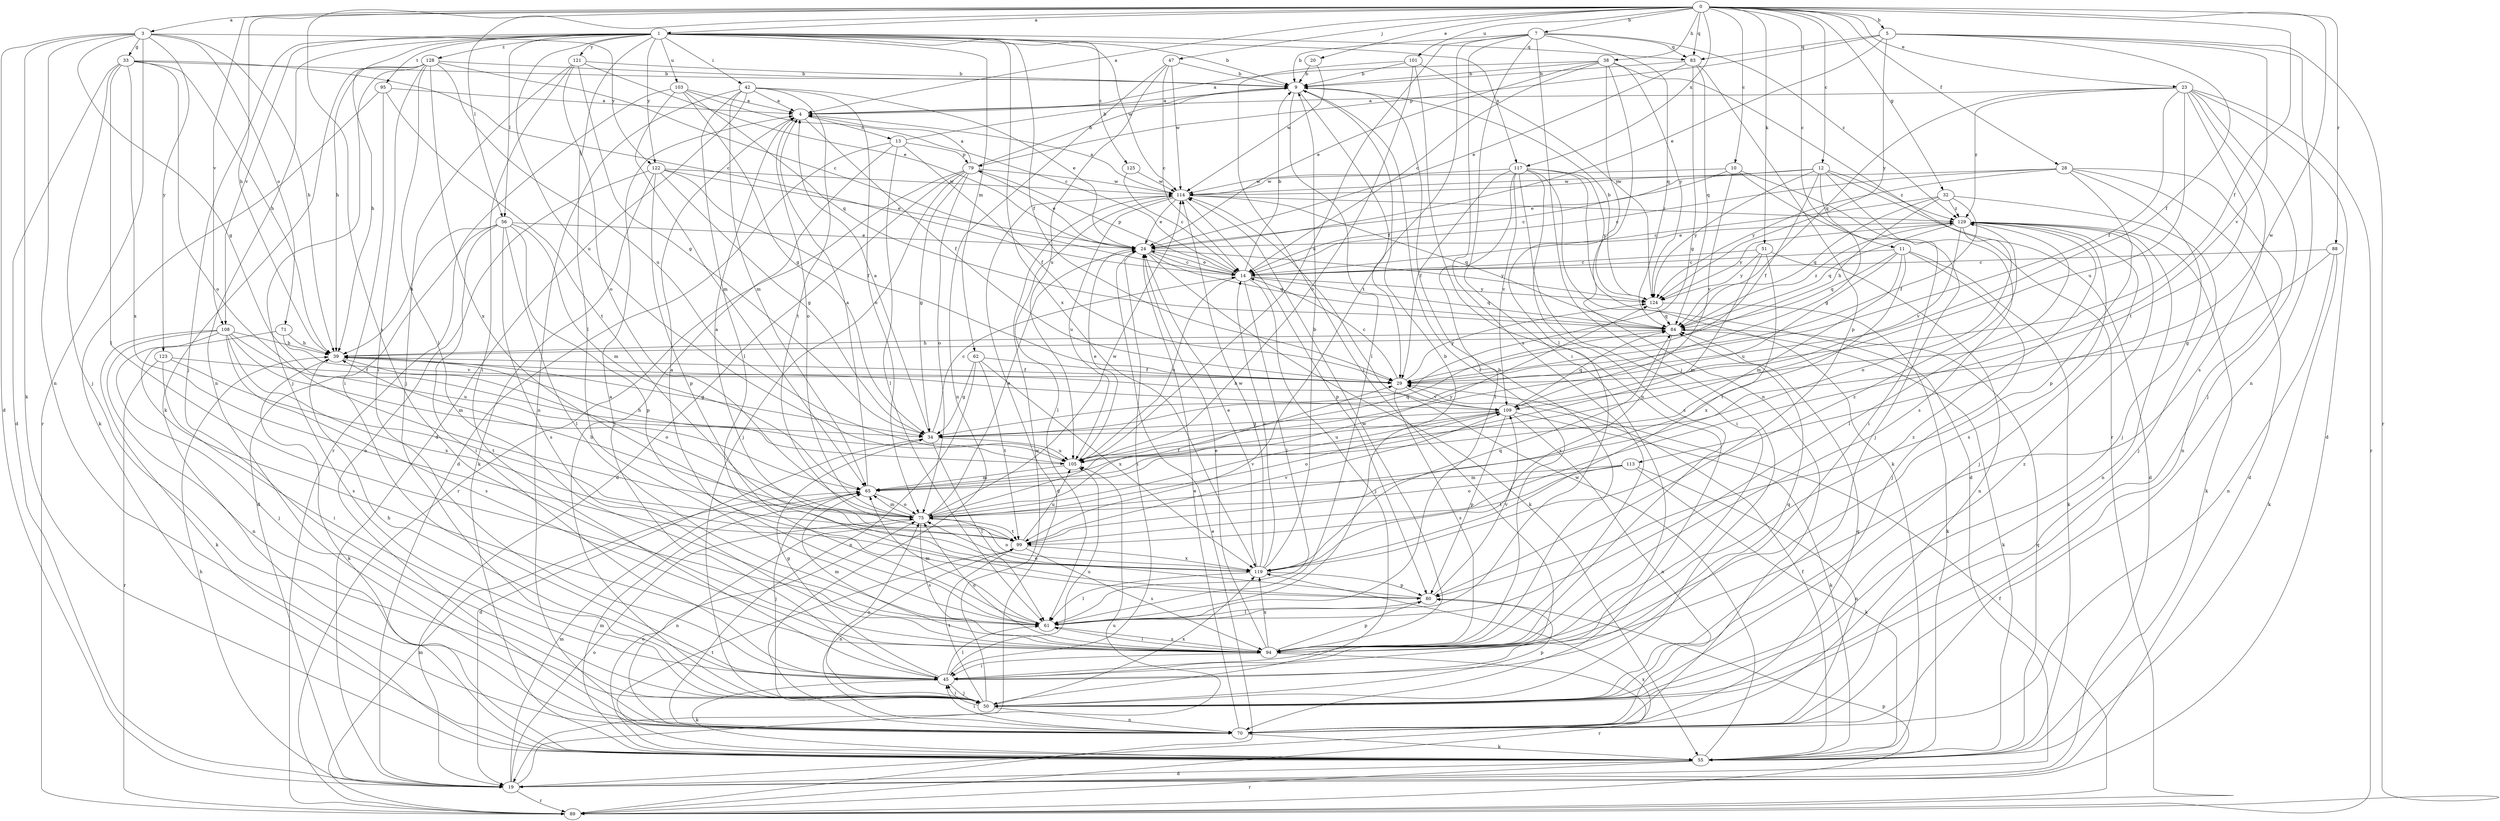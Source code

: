 strict digraph  {
0;
1;
3;
4;
5;
7;
9;
10;
11;
12;
13;
14;
19;
20;
23;
24;
28;
29;
32;
33;
34;
38;
39;
42;
45;
47;
50;
51;
55;
56;
61;
62;
65;
70;
71;
75;
79;
80;
83;
84;
88;
89;
94;
95;
99;
101;
103;
105;
108;
109;
113;
114;
117;
119;
121;
122;
123;
124;
125;
128;
129;
0 -> 1  [label=a];
0 -> 3  [label=a];
0 -> 4  [label=a];
0 -> 5  [label=b];
0 -> 7  [label=b];
0 -> 10  [label=c];
0 -> 11  [label=c];
0 -> 12  [label=c];
0 -> 20  [label=e];
0 -> 23  [label=e];
0 -> 28  [label=f];
0 -> 29  [label=f];
0 -> 32  [label=g];
0 -> 38  [label=h];
0 -> 39  [label=h];
0 -> 47  [label=j];
0 -> 51  [label=k];
0 -> 56  [label=l];
0 -> 83  [label=q];
0 -> 88  [label=r];
0 -> 94  [label=s];
0 -> 101  [label=u];
0 -> 108  [label=v];
0 -> 113  [label=w];
0 -> 117  [label=x];
1 -> 9  [label=b];
1 -> 29  [label=f];
1 -> 39  [label=h];
1 -> 42  [label=i];
1 -> 50  [label=j];
1 -> 56  [label=l];
1 -> 61  [label=l];
1 -> 62  [label=m];
1 -> 70  [label=n];
1 -> 83  [label=q];
1 -> 95  [label=t];
1 -> 103  [label=u];
1 -> 105  [label=u];
1 -> 108  [label=v];
1 -> 114  [label=w];
1 -> 117  [label=x];
1 -> 119  [label=x];
1 -> 121  [label=y];
1 -> 122  [label=y];
1 -> 125  [label=z];
1 -> 128  [label=z];
3 -> 19  [label=d];
3 -> 33  [label=g];
3 -> 34  [label=g];
3 -> 39  [label=h];
3 -> 55  [label=k];
3 -> 70  [label=n];
3 -> 71  [label=o];
3 -> 89  [label=r];
3 -> 122  [label=y];
3 -> 123  [label=y];
4 -> 13  [label=c];
4 -> 29  [label=f];
4 -> 75  [label=o];
5 -> 24  [label=e];
5 -> 29  [label=f];
5 -> 70  [label=n];
5 -> 79  [label=p];
5 -> 83  [label=q];
5 -> 89  [label=r];
5 -> 109  [label=v];
5 -> 124  [label=y];
7 -> 9  [label=b];
7 -> 45  [label=i];
7 -> 50  [label=j];
7 -> 83  [label=q];
7 -> 84  [label=q];
7 -> 94  [label=s];
7 -> 99  [label=t];
7 -> 105  [label=u];
7 -> 129  [label=z];
9 -> 4  [label=a];
9 -> 29  [label=f];
9 -> 61  [label=l];
9 -> 94  [label=s];
10 -> 14  [label=c];
10 -> 45  [label=i];
10 -> 50  [label=j];
10 -> 109  [label=v];
10 -> 114  [label=w];
11 -> 14  [label=c];
11 -> 50  [label=j];
11 -> 55  [label=k];
11 -> 65  [label=m];
11 -> 84  [label=q];
11 -> 99  [label=t];
11 -> 105  [label=u];
12 -> 19  [label=d];
12 -> 24  [label=e];
12 -> 29  [label=f];
12 -> 34  [label=g];
12 -> 94  [label=s];
12 -> 114  [label=w];
12 -> 124  [label=y];
12 -> 129  [label=z];
13 -> 9  [label=b];
13 -> 19  [label=d];
13 -> 29  [label=f];
13 -> 50  [label=j];
13 -> 61  [label=l];
13 -> 79  [label=p];
14 -> 9  [label=b];
14 -> 24  [label=e];
14 -> 50  [label=j];
14 -> 61  [label=l];
14 -> 79  [label=p];
14 -> 84  [label=q];
14 -> 105  [label=u];
14 -> 124  [label=y];
19 -> 39  [label=h];
19 -> 65  [label=m];
19 -> 75  [label=o];
19 -> 89  [label=r];
19 -> 105  [label=u];
19 -> 119  [label=x];
20 -> 9  [label=b];
20 -> 114  [label=w];
23 -> 4  [label=a];
23 -> 19  [label=d];
23 -> 29  [label=f];
23 -> 50  [label=j];
23 -> 84  [label=q];
23 -> 89  [label=r];
23 -> 94  [label=s];
23 -> 99  [label=t];
23 -> 105  [label=u];
23 -> 129  [label=z];
24 -> 14  [label=c];
24 -> 45  [label=i];
24 -> 55  [label=k];
24 -> 84  [label=q];
24 -> 124  [label=y];
28 -> 14  [label=c];
28 -> 19  [label=d];
28 -> 50  [label=j];
28 -> 70  [label=n];
28 -> 80  [label=p];
28 -> 114  [label=w];
28 -> 124  [label=y];
29 -> 14  [label=c];
29 -> 94  [label=s];
29 -> 109  [label=v];
29 -> 124  [label=y];
32 -> 14  [label=c];
32 -> 29  [label=f];
32 -> 39  [label=h];
32 -> 50  [label=j];
32 -> 84  [label=q];
32 -> 129  [label=z];
33 -> 9  [label=b];
33 -> 14  [label=c];
33 -> 19  [label=d];
33 -> 39  [label=h];
33 -> 50  [label=j];
33 -> 61  [label=l];
33 -> 75  [label=o];
33 -> 119  [label=x];
34 -> 4  [label=a];
34 -> 14  [label=c];
34 -> 19  [label=d];
34 -> 61  [label=l];
34 -> 105  [label=u];
38 -> 4  [label=a];
38 -> 9  [label=b];
38 -> 14  [label=c];
38 -> 24  [label=e];
38 -> 61  [label=l];
38 -> 70  [label=n];
38 -> 89  [label=r];
38 -> 124  [label=y];
39 -> 29  [label=f];
39 -> 34  [label=g];
39 -> 55  [label=k];
39 -> 75  [label=o];
42 -> 4  [label=a];
42 -> 19  [label=d];
42 -> 24  [label=e];
42 -> 61  [label=l];
42 -> 65  [label=m];
42 -> 70  [label=n];
42 -> 75  [label=o];
42 -> 99  [label=t];
45 -> 4  [label=a];
45 -> 34  [label=g];
45 -> 39  [label=h];
45 -> 50  [label=j];
45 -> 55  [label=k];
45 -> 61  [label=l];
45 -> 84  [label=q];
45 -> 105  [label=u];
47 -> 9  [label=b];
47 -> 14  [label=c];
47 -> 70  [label=n];
47 -> 105  [label=u];
47 -> 114  [label=w];
50 -> 45  [label=i];
50 -> 70  [label=n];
50 -> 75  [label=o];
50 -> 80  [label=p];
50 -> 99  [label=t];
50 -> 114  [label=w];
50 -> 119  [label=x];
50 -> 129  [label=z];
51 -> 14  [label=c];
51 -> 65  [label=m];
51 -> 70  [label=n];
51 -> 119  [label=x];
51 -> 124  [label=y];
55 -> 19  [label=d];
55 -> 29  [label=f];
55 -> 65  [label=m];
55 -> 75  [label=o];
55 -> 84  [label=q];
55 -> 89  [label=r];
55 -> 99  [label=t];
55 -> 114  [label=w];
56 -> 19  [label=d];
56 -> 24  [label=e];
56 -> 39  [label=h];
56 -> 45  [label=i];
56 -> 61  [label=l];
56 -> 65  [label=m];
56 -> 80  [label=p];
56 -> 94  [label=s];
61 -> 4  [label=a];
61 -> 9  [label=b];
61 -> 65  [label=m];
61 -> 94  [label=s];
62 -> 29  [label=f];
62 -> 34  [label=g];
62 -> 70  [label=n];
62 -> 99  [label=t];
62 -> 119  [label=x];
65 -> 4  [label=a];
65 -> 50  [label=j];
65 -> 75  [label=o];
65 -> 124  [label=y];
70 -> 24  [label=e];
70 -> 45  [label=i];
70 -> 55  [label=k];
70 -> 84  [label=q];
71 -> 39  [label=h];
71 -> 94  [label=s];
71 -> 109  [label=v];
75 -> 24  [label=e];
75 -> 29  [label=f];
75 -> 39  [label=h];
75 -> 65  [label=m];
75 -> 70  [label=n];
75 -> 94  [label=s];
75 -> 99  [label=t];
75 -> 109  [label=v];
75 -> 114  [label=w];
79 -> 4  [label=a];
79 -> 9  [label=b];
79 -> 19  [label=d];
79 -> 24  [label=e];
79 -> 34  [label=g];
79 -> 50  [label=j];
79 -> 75  [label=o];
79 -> 89  [label=r];
79 -> 114  [label=w];
80 -> 61  [label=l];
80 -> 75  [label=o];
80 -> 109  [label=v];
83 -> 9  [label=b];
83 -> 24  [label=e];
83 -> 34  [label=g];
83 -> 80  [label=p];
83 -> 84  [label=q];
84 -> 39  [label=h];
84 -> 55  [label=k];
84 -> 119  [label=x];
84 -> 129  [label=z];
88 -> 14  [label=c];
88 -> 34  [label=g];
88 -> 55  [label=k];
88 -> 70  [label=n];
89 -> 24  [label=e];
89 -> 29  [label=f];
89 -> 65  [label=m];
89 -> 80  [label=p];
94 -> 9  [label=b];
94 -> 24  [label=e];
94 -> 45  [label=i];
94 -> 61  [label=l];
94 -> 65  [label=m];
94 -> 75  [label=o];
94 -> 80  [label=p];
94 -> 89  [label=r];
94 -> 114  [label=w];
94 -> 119  [label=x];
94 -> 129  [label=z];
95 -> 4  [label=a];
95 -> 45  [label=i];
95 -> 55  [label=k];
95 -> 99  [label=t];
99 -> 4  [label=a];
99 -> 70  [label=n];
99 -> 94  [label=s];
99 -> 105  [label=u];
99 -> 109  [label=v];
99 -> 119  [label=x];
101 -> 9  [label=b];
101 -> 45  [label=i];
101 -> 70  [label=n];
101 -> 75  [label=o];
101 -> 124  [label=y];
103 -> 4  [label=a];
103 -> 14  [label=c];
103 -> 34  [label=g];
103 -> 65  [label=m];
103 -> 84  [label=q];
103 -> 89  [label=r];
105 -> 24  [label=e];
105 -> 39  [label=h];
105 -> 65  [label=m];
105 -> 84  [label=q];
108 -> 39  [label=h];
108 -> 50  [label=j];
108 -> 55  [label=k];
108 -> 65  [label=m];
108 -> 70  [label=n];
108 -> 94  [label=s];
108 -> 105  [label=u];
108 -> 119  [label=x];
109 -> 34  [label=g];
109 -> 39  [label=h];
109 -> 55  [label=k];
109 -> 70  [label=n];
109 -> 75  [label=o];
109 -> 80  [label=p];
109 -> 84  [label=q];
109 -> 105  [label=u];
113 -> 55  [label=k];
113 -> 65  [label=m];
113 -> 70  [label=n];
113 -> 75  [label=o];
113 -> 99  [label=t];
114 -> 4  [label=a];
114 -> 19  [label=d];
114 -> 24  [label=e];
114 -> 61  [label=l];
114 -> 80  [label=p];
114 -> 84  [label=q];
114 -> 105  [label=u];
114 -> 129  [label=z];
117 -> 19  [label=d];
117 -> 29  [label=f];
117 -> 45  [label=i];
117 -> 55  [label=k];
117 -> 61  [label=l];
117 -> 94  [label=s];
117 -> 109  [label=v];
117 -> 114  [label=w];
117 -> 124  [label=y];
119 -> 9  [label=b];
119 -> 14  [label=c];
119 -> 24  [label=e];
119 -> 61  [label=l];
119 -> 75  [label=o];
119 -> 80  [label=p];
119 -> 84  [label=q];
119 -> 114  [label=w];
119 -> 129  [label=z];
121 -> 9  [label=b];
121 -> 24  [label=e];
121 -> 34  [label=g];
121 -> 45  [label=i];
121 -> 50  [label=j];
121 -> 75  [label=o];
122 -> 24  [label=e];
122 -> 29  [label=f];
122 -> 34  [label=g];
122 -> 55  [label=k];
122 -> 70  [label=n];
122 -> 80  [label=p];
122 -> 114  [label=w];
123 -> 29  [label=f];
123 -> 45  [label=i];
123 -> 89  [label=r];
123 -> 99  [label=t];
124 -> 9  [label=b];
124 -> 55  [label=k];
124 -> 84  [label=q];
125 -> 14  [label=c];
125 -> 114  [label=w];
128 -> 9  [label=b];
128 -> 14  [label=c];
128 -> 39  [label=h];
128 -> 45  [label=i];
128 -> 50  [label=j];
128 -> 55  [label=k];
128 -> 61  [label=l];
128 -> 105  [label=u];
128 -> 119  [label=x];
129 -> 24  [label=e];
129 -> 50  [label=j];
129 -> 55  [label=k];
129 -> 61  [label=l];
129 -> 70  [label=n];
129 -> 75  [label=o];
129 -> 84  [label=q];
129 -> 94  [label=s];
129 -> 109  [label=v];
129 -> 124  [label=y];
}
